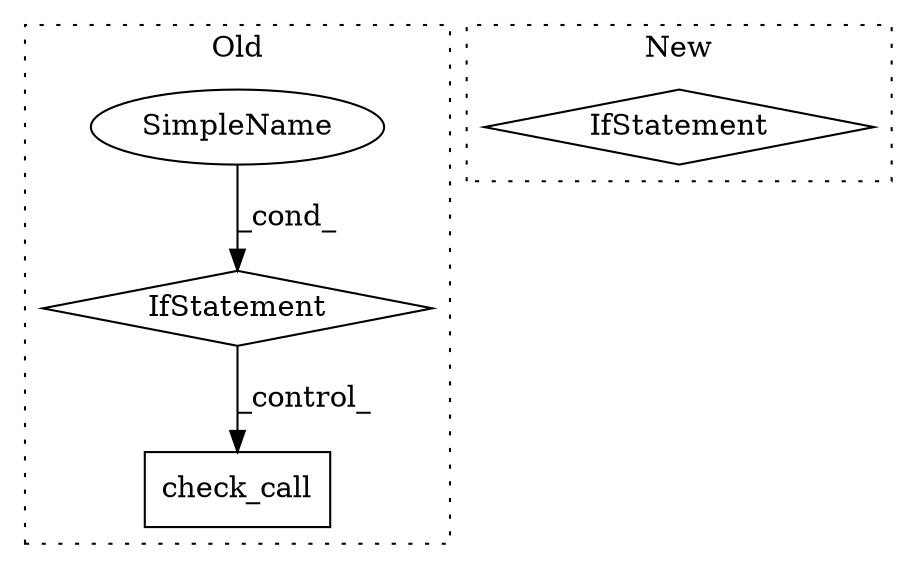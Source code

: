 digraph G {
subgraph cluster0 {
1 [label="check_call" a="32" s="2330,2528" l="11,1" shape="box"];
3 [label="IfStatement" a="25" s="2287,2320" l="4,2" shape="diamond"];
4 [label="SimpleName" a="42" s="" l="" shape="ellipse"];
label = "Old";
style="dotted";
}
subgraph cluster1 {
2 [label="IfStatement" a="25" s="2311" l="3" shape="diamond"];
label = "New";
style="dotted";
}
3 -> 1 [label="_control_"];
4 -> 3 [label="_cond_"];
}